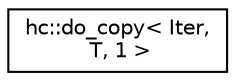 digraph "Graphical Class Hierarchy"
{
  edge [fontname="Helvetica",fontsize="10",labelfontname="Helvetica",labelfontsize="10"];
  node [fontname="Helvetica",fontsize="10",shape=record];
  rankdir="LR";
  Node1 [label="hc::do_copy\< Iter,\l T, 1 \>",height=0.2,width=0.4,color="black", fillcolor="white", style="filled",URL="$structhc_1_1do__copy_3_01Iter_00_01T_00_011_01_4.html"];
}
